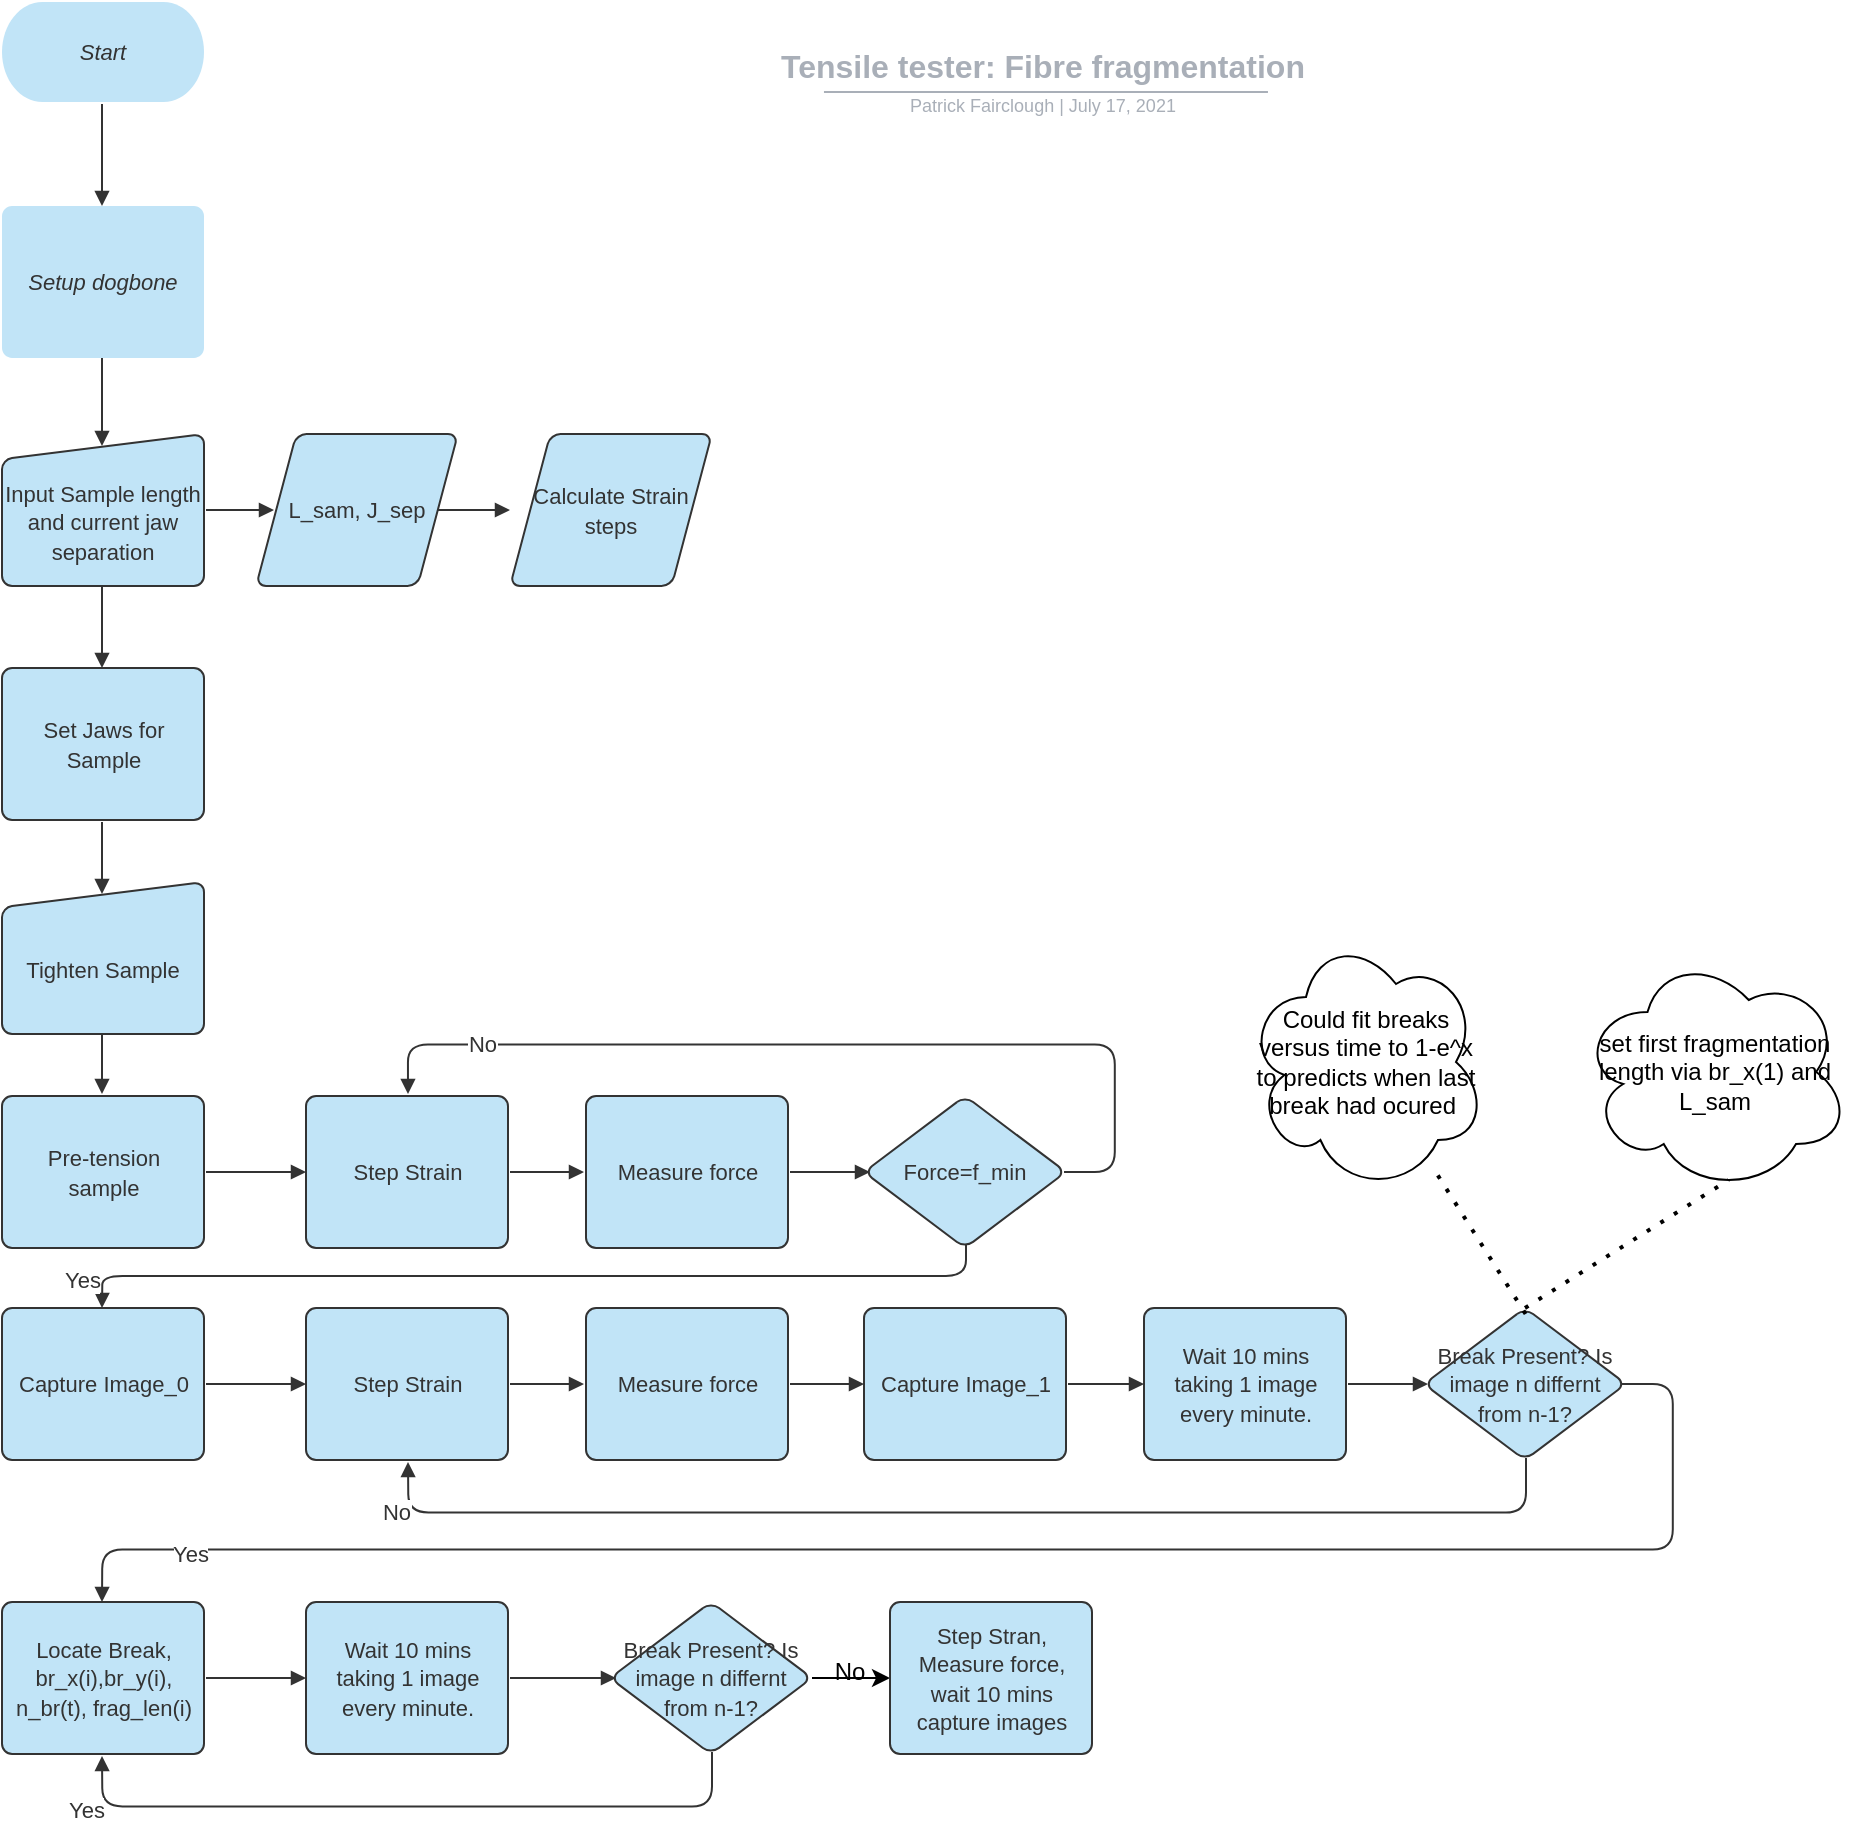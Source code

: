 <mxfile version="14.9.0" type="github">
  <diagram name="Flowchart" id="Flowchart">
    <mxGraphModel dx="1221" dy="1857" grid="1" gridSize="10" guides="1" tooltips="1" connect="1" arrows="1" fold="1" page="1" pageScale="1" pageWidth="827" pageHeight="1169" math="0" shadow="0">
      <root>
        <mxCell id="0" />
        <mxCell id="1" parent="0" />
        <mxCell id="2" style="vsdxID=1;fillColor=none;gradientColor=none;strokeOpacity=0;spacingTop=-3;spacingBottom=-3;spacingLeft=-3;spacingRight=-3;labelBackgroundColor=none;rounded=1;strokeColor=none;html=1;whiteSpace=wrap;" parent="1" vertex="1">
          <mxGeometry x="38" y="25" width="101" height="50" as="geometry" />
        </mxCell>
        <mxCell id="3" style="vsdxID=2;fillColor=#c1e4f7;gradientColor=none;strokeOpacity=0;shape=stencil(jZPRjoIwEEW/pq/NdGYVeNy4+gN+AZEqzbJgKir69SLThrbumuWpvXOHOdwMglanujxqgXDqbfetr6bqa0FfAtG0tbamH0+C1oJW+87qg+3ObcX3Yzk6ESZFV9yjnm6E0u625q5ZA0kqW3CBO3+6y3PiwPUcuHZz9um2YefubNmquFgoCUtnV6EfBnQE4F/nBERJWRE8DmWgtMEJi4AAPn+BmDuckGVyiTFGCJqS+cl5Mtgb5smNaYOgMA4qsr9S5rL4iDFnAIyi84DhZ1Ds+G80STB/Zo8vjDGSn58CvA/o3SaNh2lheZVN0/C+h/V0wUeJfw5aPwA=);spacingTop=-3;spacingBottom=-3;spacingLeft=-3;spacingRight=-3;labelBackgroundColor=none;rounded=1;html=1;whiteSpace=wrap;" parent="2" vertex="1">
          <mxGeometry width="101" height="50" as="geometry" />
        </mxCell>
        <mxCell id="4" value="&lt;p style=&quot;align:center;margin-left:0;margin-right:0;margin-top:0px;margin-bottom:0px;text-indent:0;valign:middle;direction:ltr;&quot;&gt;&lt;font style=&quot;font-size:11px;font-family:Arial;color:#333333;direction:ltr;letter-spacing:0px;line-height:100%;opacity:1&quot;&gt;&lt;i&gt;Start&lt;/i&gt;&lt;/font&gt;&lt;/p&gt;" style="text;vsdxID=1;fillColor=none;gradientColor=none;strokeOpacity=0;spacingTop=-3;spacingBottom=-3;spacingLeft=-3;spacingRight=-3;labelBackgroundColor=none;rounded=1;strokeColor=none;html=1;whiteSpace=wrap;verticalAlign=middle;align=center;;html=1;" parent="2" vertex="1">
          <mxGeometry x="3.17" y="2.38" width="95.25" height="44.45" as="geometry" />
        </mxCell>
        <mxCell id="5" style="vsdxID=3;fillColor=none;gradientColor=none;strokeOpacity=0;spacingTop=-3;spacingBottom=-3;spacingLeft=-3;spacingRight=-3;labelBackgroundColor=none;rounded=1;strokeColor=none;html=1;whiteSpace=wrap;" parent="1" vertex="1">
          <mxGeometry x="38" y="127" width="101" height="76" as="geometry" />
        </mxCell>
        <mxCell id="6" style="vsdxID=4;fillColor=#c1e4f7;gradientColor=none;strokeOpacity=0;shape=stencil(fZNRboMwDIZPk9co2GoRjxXrLtAToJKWaAyqlG7Q0zdgUuKM8Rb7/y1/cWKB+b0qblqAune2/dK/puwqgR8CwDSVtqZzJ4FHgfmltfpq20dTUnwrnBPUlNEl1SSjG1Rhzyfz1JRTEpN0RwJVfrc/Y8d+1kkaKNrLfTolPsl7flgyJ9w9h0hhDxSChLnTAMzfI4VexVCdWqmD61abJiDLdgxNbXFlqfSXHDiqZ0uU4mjI0RYd10axwrdUzAwoEbcgl4I3NWcMbxFje84smqE3/EfJh8jcfwmDB4yZe/6iA0RXQC7j6kxW+Lb/nztMH51WwNQ17Umox4vhUrRUeHwB);spacingTop=-3;spacingBottom=-3;spacingLeft=-3;spacingRight=-3;labelBackgroundColor=none;rounded=1;html=1;whiteSpace=wrap;" parent="5" vertex="1">
          <mxGeometry width="101" height="76" as="geometry" />
        </mxCell>
        <mxCell id="7" value="&lt;p style=&quot;align:center;margin-left:0;margin-right:0;margin-top:0px;margin-bottom:0px;text-indent:0;valign:middle;direction:ltr;&quot;&gt;&lt;font style=&quot;font-size:11px;font-family:Arial;color:#333333;direction:ltr;letter-spacing:0px;line-height:100%;opacity:1&quot;&gt;&lt;i&gt;Setup dogbone&lt;/i&gt;&lt;/font&gt;&lt;/p&gt;" style="text;vsdxID=3;fillColor=none;gradientColor=none;strokeOpacity=0;spacingTop=-3;spacingBottom=-3;spacingLeft=-3;spacingRight=-3;labelBackgroundColor=none;rounded=1;strokeColor=none;html=1;whiteSpace=wrap;verticalAlign=middle;align=center;;html=1;" parent="5" vertex="1">
          <mxGeometry x="3.17" y="2.98" width="95.25" height="69.85" as="geometry" />
        </mxCell>
        <mxCell id="101" style="vsdxID=5;edgeStyle=none;startArrow=none;endArrow=block;startSize=5;endSize=5;strokeColor=#333333;spacingTop=-3;spacingBottom=-3;spacingLeft=-3;spacingRight=-3;verticalAlign=middle;html=1;labelBackgroundColor=none;rounded=1;" parent="1" edge="1">
          <mxGeometry relative="1" as="geometry">
            <mxPoint as="offset" />
            <Array as="points" />
            <mxPoint x="88" y="76" as="sourcePoint" />
            <mxPoint x="88" y="127" as="targetPoint" />
          </mxGeometry>
        </mxCell>
        <mxCell id="8" style="vsdxID=6;fillColor=none;gradientColor=none;strokeWidth=102;spacingTop=-3;spacingBottom=-3;spacingLeft=-3;spacingRight=-3;labelBackgroundColor=none;rounded=0;strokeColor=none;html=1;whiteSpace=wrap;" parent="1" vertex="1">
          <mxGeometry x="287" y="44" width="542" height="38" as="geometry" />
        </mxCell>
        <mxCell id="9" style="vsdxID=7;fillColor=none;gradientColor=none;fillOpacity=0;strokeOpacity=0;spacingTop=-3;spacingBottom=-3;spacingLeft=-3;spacingRight=-3;labelBackgroundColor=none;rounded=1;strokeColor=none;html=1;whiteSpace=wrap;" parent="8" vertex="1">
          <mxGeometry width="541" height="26" as="geometry" />
        </mxCell>
        <mxCell id="10" style="vsdxID=8;fillColor=#ffffff;gradientColor=none;fillOpacity=0;strokeOpacity=0;shape=stencil(hZNdcsIgEIBPwyuzsFHDY8fqBTxBxqBhmiYORpv29MUspNBQ+wbLt+zHzzLcXpvqopmE62D7N/1h6qFh+MqkNF2jrRnciOGO4fbUW322/a2raX6pHClhiuiacsSDllDZ48F8aYoBR7FZ0QJlvvf3R8XRr9PSp99B8aKYInuCjzdLtEhxPy152HuUoV4hPSOTlBEDoAoPYAxMBeHF1WxNFwkqxWGdSMIzQYevylQSUkNHKJUqRsfAJYTZu8mrzkl+Y+Dr8h/dOSWEBMfNQnk+lA8JAC7kQnq+Klxgf1lHD5LPyfyCn0cWGZ304YNxfC5MCczeVs71+W91g6kvqGNM21Jbxeu/+8iFqAdx9w0=);spacingTop=-3;spacingBottom=-3;spacingLeft=-3;spacingRight=-3;labelBackgroundColor=none;rounded=1;html=1;whiteSpace=wrap;" parent="9" vertex="1">
          <mxGeometry width="541" height="26" as="geometry" />
        </mxCell>
        <mxCell id="11" value="&lt;p style=&quot;margin-left: 6 ; margin-right: 6 ; margin-top: 2px ; margin-bottom: 0px ; text-indent: 0 ; direction: ltr&quot;&gt;&lt;font style=&quot;font-size: 16px ; font-family: &amp;#34;arial&amp;#34; ; color: #a9afb8 ; direction: ltr ; letter-spacing: 0px ; line-height: 100% ; opacity: 1&quot;&gt;&lt;b&gt;Tensile tester: Fibre fragmentation&lt;/b&gt;&lt;/font&gt;&lt;/p&gt;" style="text;vsdxID=7;fillColor=none;gradientColor=none;fillOpacity=0;strokeOpacity=0;spacingTop=-3;spacingBottom=-3;spacingLeft=-3;spacingRight=-3;labelBackgroundColor=none;rounded=1;strokeColor=none;html=1;whiteSpace=wrap;verticalAlign=middle;align=center;;html=1;" parent="9" vertex="1">
          <mxGeometry x="2.54" y="2.41" width="536.58" height="21.59" as="geometry" />
        </mxCell>
        <mxCell id="12" style="vsdxID=9;fillColor=none;gradientColor=none;shape=stencil(hZDNDsIgDICfpkdJV2Ii5zlfwCcgrgpRYWHMv6eX0R0WL97ar/0KLeh2dHZgIBxzild++j470Hsg8sFx8rlEoDvQ7TkmvqQ4hV7ywZZOwkq4F6eZuwltOh39h4VtFe4Ei3ePj/m9l1Q3qHCx3ssMbBRSRQcxbj6sDGOUMX+MEtTv1UQ2W9d+VylIzqC7Lw==);strokeColor=#a9afb8;spacingTop=-3;spacingBottom=-3;spacingLeft=-3;spacingRight=-3;labelBackgroundColor=none;rounded=1;html=1;whiteSpace=wrap;" parent="8" vertex="1">
          <mxGeometry x="162" y="25" width="222" height="1" as="geometry" />
        </mxCell>
        <mxCell id="13" style="vsdxID=10;fillColor=none;gradientColor=none;fillOpacity=0;strokeOpacity=0;spacingTop=-3;spacingBottom=-3;spacingLeft=-3;spacingRight=-3;labelBackgroundColor=none;rounded=1;strokeColor=none;html=1;whiteSpace=wrap;" parent="8" vertex="1">
          <mxGeometry y="26" width="542" height="11" as="geometry" />
        </mxCell>
        <mxCell id="14" style="vsdxID=11;fillColor=#ffffff;gradientColor=none;fillOpacity=0;strokeOpacity=0;shape=stencil(fZNRcoMgEIZPwyuzsNrEx0ySXqAncCKtTIxmiGlNT1/iyshaok+w+//uB8sK3N/q8mqEhlvvurP5sVVfCzwIrW1bG2d7vxJ4FLj/7Jz5ct29rWh/Lb1SwxgxFXnUU62hdKcP+2soBhLVJqcEOS/d97PiMOUp9aBdpmWWjZF3Ep/ujtSKy6etKiQU8UdmGHSonunJodkPBgyCYHlgLBjLw84TNLaNcAtf8I0hwxqul+dbjgycUAFwwJdHwqUBk3eWgJ4ttM83EteoZ/0U2Cqpcs4dn2wOhU4H2Pi6cKl6hRv1JGlJvIq5zeo/C+98oI3PhFyBqWtKga6/Xb8Yp4TmxzYNDVmcX06VD9FE4vEP);spacingTop=-3;spacingBottom=-3;spacingLeft=-3;spacingRight=-3;labelBackgroundColor=none;rounded=1;html=1;whiteSpace=wrap;" parent="13" vertex="1">
          <mxGeometry width="542" height="11" as="geometry" />
        </mxCell>
        <mxCell id="15" value="&lt;p style=&quot;align:center;margin-left:6;margin-right:6;margin-top:2px;margin-bottom:0px;text-indent:0;valign:middle;direction:ltr;&quot;&gt;&lt;font style=&quot;font-size:9px;font-family:Arial;color:#a9afb8;direction:ltr;letter-spacing:0px;line-height:100%;opacity:1&quot;&gt;Patrick Fairclough  |  July 17, 2021&lt;/font&gt;&lt;/p&gt;" style="text;vsdxID=10;fillColor=none;gradientColor=none;fillOpacity=0;strokeOpacity=0;spacingTop=-3;spacingBottom=-3;spacingLeft=-3;spacingRight=-3;labelBackgroundColor=none;rounded=1;strokeColor=none;html=1;whiteSpace=wrap;verticalAlign=middle;align=center;;html=1;" parent="13" vertex="1">
          <mxGeometry x="2.54" y="1.57" width="537.21" height="6.99" as="geometry" />
        </mxCell>
        <mxCell id="44" style="vsdxID=36;fillColor=none;gradientColor=none;strokeColor=none;spacingTop=-3;spacingBottom=-3;spacingLeft=-3;spacingRight=-3;labelBackgroundColor=none;rounded=1;html=1;whiteSpace=wrap;" parent="1" vertex="1">
          <mxGeometry x="38" y="241" width="101" height="76" as="geometry" />
        </mxCell>
        <mxCell id="45" style="vsdxID=37;fillColor=#c1e4f7;gradientColor=none;shape=stencil(hZPRcoMgEEW/hldmYYOGx06a/EC/wIm0MrWaIaY1/fqSLCrQ1PoE997Fw+oy3J2b6mSYhPPg+nfzZeuhYfjMpLRdY5wd/IrhnuHutXfmzfWXrqb9qfJJCXfF1FQjbmkJlTu+2G9DGnAUpSKDKj/6z9sbx+CTdaWdRC4pfKDw8eIoLdJ42ArNlYboQfJHGc6bjoNrUEQxSyOStOF6E0JBEYqXEQY8eZLWdhG2VhyKBB34FtfIdTmdOdP73kgdPduMXgCk8JiCL34QCl6Uq9hLRYBCjqvUS8F8jZQxvlaOPXFqlbU3BP6iVAljkv5NGH3inHlizLo4XwFTGx/25AHfP/+sX9yng+bGti0NV+zn0+QlmkTc/wA=);strokeColor=#333333;spacingTop=-3;spacingBottom=-3;spacingLeft=-3;spacingRight=-3;labelBackgroundColor=none;rounded=1;html=1;whiteSpace=wrap;" parent="44" vertex="1">
          <mxGeometry width="101" height="76" as="geometry" />
        </mxCell>
        <mxCell id="46" value="&lt;p style=&quot;align:center;margin-left:0;margin-right:0;margin-top:0px;margin-bottom:0px;text-indent:0;valign:middle;direction:ltr;&quot;&gt;&lt;font style=&quot;font-size:11px;font-family:Arial;color:#333333;direction:ltr;letter-spacing:0px;line-height:100%;opacity:1&quot;&gt;Input Sample length and current jaw separation&lt;/font&gt;&lt;/p&gt;" style="text;vsdxID=36;fillColor=none;gradientColor=none;strokeColor=none;spacingTop=-3;spacingBottom=-3;spacingLeft=-3;spacingRight=-3;labelBackgroundColor=none;rounded=1;html=1;whiteSpace=wrap;verticalAlign=middle;align=center;;html=1;" parent="44" vertex="1">
          <mxGeometry x="3.17" y="15.68" width="95.25" height="57.15" as="geometry" />
        </mxCell>
        <mxCell id="47" style="vsdxID=38;fillColor=none;gradientColor=none;strokeColor=none;spacingTop=-3;spacingBottom=-3;spacingLeft=-3;spacingRight=-3;labelBackgroundColor=none;rounded=1;html=1;whiteSpace=wrap;" parent="1" vertex="1">
          <mxGeometry x="165" y="241" width="101" height="76" as="geometry" />
        </mxCell>
        <mxCell id="48" style="vsdxID=39;fillColor=#c1e4f7;gradientColor=none;shape=stencil(hZPdcoMgEIWfhltmYUXlspMmL9AncCKtTK1miGl+nr7EhSlYk3KFe3bh24PLcHPsmoNhEo6TGz/N2bZTx/CVSWmHzjg7+R3DLcPN++jMhxtPQ0vfh8ZnSpgjpqUacc+W0Lj9m70ZigFHUSkSqPJr/L7feAk1NS81yVeKlLygg3aUvz85KhChQvMCdbLqUB50ybWEZImK9IsMuuQyAF1DCEIGhowoYyrPOPDiiXo7JB1oleHDM3Zd8WhGxIWcTvvuipzuYUMBTycW4pqHK9C18O+ScWvkSj9jr4GrMmf37UCd81dJhyEkYOFvtfA3JjyCzQ3Osv9iJq8rlvfH5+ZK6WzlwGlbEfHXLlz1awX7/1/bb+Y5ogmzfU9jmOrLufMhmlnc/gA=);strokeColor=#333333;spacingTop=-3;spacingBottom=-3;spacingLeft=-3;spacingRight=-3;labelBackgroundColor=none;rounded=1;html=1;whiteSpace=wrap;" parent="47" vertex="1">
          <mxGeometry width="101" height="76" as="geometry" />
        </mxCell>
        <mxCell id="49" value="&lt;p style=&quot;align:center;margin-left:0;margin-right:0;margin-top:0px;margin-bottom:0px;text-indent:0;valign:middle;direction:ltr;&quot;&gt;&lt;font style=&quot;font-size:11px;font-family:Arial;color:#333333;direction:ltr;letter-spacing:0px;line-height:100%;opacity:1&quot;&gt;L_sam, J_sep&lt;/font&gt;&lt;/p&gt;" style="text;vsdxID=38;fillColor=none;gradientColor=none;strokeColor=none;spacingTop=-3;spacingBottom=-3;spacingLeft=-3;spacingRight=-3;labelBackgroundColor=none;rounded=1;html=1;whiteSpace=wrap;verticalAlign=middle;align=center;;html=1;" parent="47" vertex="1">
          <mxGeometry x="3.17" y="2.98" width="95.25" height="69.85" as="geometry" />
        </mxCell>
        <mxCell id="102" style="vsdxID=40;edgeStyle=none;startArrow=none;endArrow=block;startSize=5;endSize=5;strokeColor=#333333;spacingTop=-3;spacingBottom=-3;spacingLeft=-3;spacingRight=-3;verticalAlign=middle;html=1;labelBackgroundColor=none;rounded=1;" parent="1" edge="1">
          <mxGeometry relative="1" as="geometry">
            <mxPoint as="offset" />
            <Array as="points" />
            <mxPoint x="88" y="203" as="sourcePoint" />
            <mxPoint x="88" y="247" as="targetPoint" />
          </mxGeometry>
        </mxCell>
        <mxCell id="103" style="vsdxID=41;edgeStyle=none;startArrow=none;endArrow=block;startSize=5;endSize=5;strokeColor=#333333;spacingTop=-3;spacingBottom=-3;spacingLeft=-3;spacingRight=-3;verticalAlign=middle;html=1;labelBackgroundColor=none;rounded=1;" parent="1" edge="1">
          <mxGeometry relative="1" as="geometry">
            <mxPoint as="offset" />
            <Array as="points" />
            <mxPoint x="140" y="279" as="sourcePoint" />
            <mxPoint x="174" y="279" as="targetPoint" />
          </mxGeometry>
        </mxCell>
        <mxCell id="50" style="vsdxID=42;fillColor=none;gradientColor=none;strokeColor=none;spacingTop=-3;spacingBottom=-3;spacingLeft=-3;spacingRight=-3;labelBackgroundColor=none;rounded=1;html=1;whiteSpace=wrap;" parent="1" vertex="1">
          <mxGeometry x="38" y="358" width="101" height="76" as="geometry" />
        </mxCell>
        <mxCell id="51" style="vsdxID=43;fillColor=#c1e4f7;gradientColor=none;shape=stencil(fZNRboMwDIZPk9co2GoRjxXrLtAToJKWaAyqlG7Q0zdgUuKM8Rb7/y1/cWKB+b0qblqAune2/dK/puwqgR8CwDSVtqZzJ4FHgfmltfpq20dTUnwrnBPUlNEl1SSjG1Rhzyfz1JRTEpN0RwJVfrc/Y8d+1kkaKNrLfTolPsl7flgyJ9w9h0hhDxSChLnTAMzfI4VexVCdWqmD61abJiDLdgxNbXFlqfSXHDiqZ0uU4mjI0RYd10axwrdUzAwoEbcgl4I3NWcMbxFje84smqE3/EfJh8jcfwmDB4yZe/6iA0RXQC7j6kxW+Lb/nztMH51WwNQ17Umox4vhUrRUeHwB);strokeColor=#333333;spacingTop=-3;spacingBottom=-3;spacingLeft=-3;spacingRight=-3;labelBackgroundColor=none;rounded=1;html=1;whiteSpace=wrap;" parent="50" vertex="1">
          <mxGeometry width="101" height="76" as="geometry" />
        </mxCell>
        <mxCell id="52" value="&lt;p style=&quot;align:center;margin-left:0;margin-right:0;margin-top:0px;margin-bottom:0px;text-indent:0;valign:middle;direction:ltr;&quot;&gt;&lt;font style=&quot;font-size:11px;font-family:Arial;color:#333333;direction:ltr;letter-spacing:0px;line-height:100%;opacity:1&quot;&gt;Set Jaws for Sample&lt;/font&gt;&lt;/p&gt;" style="text;vsdxID=42;fillColor=none;gradientColor=none;strokeColor=none;spacingTop=-3;spacingBottom=-3;spacingLeft=-3;spacingRight=-3;labelBackgroundColor=none;rounded=1;html=1;whiteSpace=wrap;verticalAlign=middle;align=center;;html=1;" parent="50" vertex="1">
          <mxGeometry x="7.62" y="7.42" width="86.36" height="60.96" as="geometry" />
        </mxCell>
        <mxCell id="104" style="vsdxID=44;edgeStyle=none;startArrow=none;endArrow=block;startSize=5;endSize=5;strokeColor=#333333;spacingTop=-3;spacingBottom=-3;spacingLeft=-3;spacingRight=-3;verticalAlign=middle;html=1;labelBackgroundColor=none;rounded=1;" parent="1" edge="1">
          <mxGeometry relative="1" as="geometry">
            <mxPoint as="offset" />
            <Array as="points" />
            <mxPoint x="88" y="317" as="sourcePoint" />
            <mxPoint x="88" y="358" as="targetPoint" />
          </mxGeometry>
        </mxCell>
        <mxCell id="53" style="vsdxID=45;fillColor=none;gradientColor=none;strokeColor=none;spacingTop=-3;spacingBottom=-3;spacingLeft=-3;spacingRight=-3;labelBackgroundColor=none;rounded=1;html=1;whiteSpace=wrap;" parent="1" vertex="1">
          <mxGeometry x="38" y="465" width="101" height="76" as="geometry" />
        </mxCell>
        <mxCell id="54" style="vsdxID=46;fillColor=#c1e4f7;gradientColor=none;shape=stencil(hZPRcoMgEEW/hldmYYOGx06a/EC/wIm0MrWaIaY1/fqSLCrQ1PoE997Fw+oy3J2b6mSYhPPg+nfzZeuhYfjMpLRdY5wd/IrhnuHutXfmzfWXrqb9qfJJCXfF1FQjbmkJlTu+2G9DGnAUpSKDKj/6z9sbx+CTdaWdRC4pfKDw8eIoLdJ42ArNlYboQfJHGc6bjoNrUEQxSyOStOF6E0JBEYqXEQY8eZLWdhG2VhyKBB34FtfIdTmdOdP73kgdPduMXgCk8JiCL34QCl6Uq9hLRYBCjqvUS8F8jZQxvlaOPXFqlbU3BP6iVAljkv5NGH3inHlizLo4XwFTGx/25AHfP/+sX9yng+bGti0NV+zn0+QlmkTc/wA=);strokeColor=#333333;spacingTop=-3;spacingBottom=-3;spacingLeft=-3;spacingRight=-3;labelBackgroundColor=none;rounded=1;html=1;whiteSpace=wrap;" parent="53" vertex="1">
          <mxGeometry width="101" height="76" as="geometry" />
        </mxCell>
        <mxCell id="55" value="&lt;p style=&quot;align:center;margin-left:0;margin-right:0;margin-top:0px;margin-bottom:0px;text-indent:0;valign:middle;direction:ltr;&quot;&gt;&lt;font style=&quot;font-size:11px;font-family:Arial;color:#333333;direction:ltr;letter-spacing:0px;line-height:100%;opacity:1&quot;&gt;Tighten Sample&lt;/font&gt;&lt;/p&gt;" style="text;vsdxID=45;fillColor=none;gradientColor=none;strokeColor=none;spacingTop=-3;spacingBottom=-3;spacingLeft=-3;spacingRight=-3;labelBackgroundColor=none;rounded=1;html=1;whiteSpace=wrap;verticalAlign=middle;align=center;;html=1;" parent="53" vertex="1">
          <mxGeometry x="3.17" y="15.68" width="95.25" height="57.15" as="geometry" />
        </mxCell>
        <mxCell id="105" style="vsdxID=47;edgeStyle=none;startArrow=none;endArrow=block;startSize=5;endSize=5;strokeColor=#333333;spacingTop=-3;spacingBottom=-3;spacingLeft=-3;spacingRight=-3;verticalAlign=middle;html=1;labelBackgroundColor=none;rounded=1;" parent="1" edge="1">
          <mxGeometry relative="1" as="geometry">
            <mxPoint as="offset" />
            <Array as="points" />
            <mxPoint x="88" y="435" as="sourcePoint" />
            <mxPoint x="88" y="471" as="targetPoint" />
          </mxGeometry>
        </mxCell>
        <mxCell id="56" style="vsdxID=48;fillColor=none;gradientColor=none;strokeColor=none;spacingTop=-3;spacingBottom=-3;spacingLeft=-3;spacingRight=-3;labelBackgroundColor=none;rounded=1;html=1;whiteSpace=wrap;" parent="1" vertex="1">
          <mxGeometry x="38" y="572" width="101" height="76" as="geometry" />
        </mxCell>
        <mxCell id="57" style="vsdxID=49;fillColor=#c1e4f7;gradientColor=none;shape=stencil(fZNRboMwDIZPk9co2GoRjxXrLtAToJKWaAyqlG7Q0zdgUuKM8Rb7/y1/cWKB+b0qblqAune2/dK/puwqgR8CwDSVtqZzJ4FHgfmltfpq20dTUnwrnBPUlNEl1SSjG1Rhzyfz1JRTEpN0RwJVfrc/Y8d+1kkaKNrLfTolPsl7flgyJ9w9h0hhDxSChLnTAMzfI4VexVCdWqmD61abJiDLdgxNbXFlqfSXHDiqZ0uU4mjI0RYd10axwrdUzAwoEbcgl4I3NWcMbxFje84smqE3/EfJh8jcfwmDB4yZe/6iA0RXQC7j6kxW+Lb/nztMH51WwNQ17Umox4vhUrRUeHwB);strokeColor=#333333;spacingTop=-3;spacingBottom=-3;spacingLeft=-3;spacingRight=-3;labelBackgroundColor=none;rounded=1;html=1;whiteSpace=wrap;" parent="56" vertex="1">
          <mxGeometry width="101" height="76" as="geometry" />
        </mxCell>
        <mxCell id="58" value="&lt;p style=&quot;align:center;margin-left:0;margin-right:0;margin-top:0px;margin-bottom:0px;text-indent:0;valign:middle;direction:ltr;&quot;&gt;&lt;font style=&quot;font-size:11px;font-family:Arial;color:#333333;direction:ltr;letter-spacing:0px;line-height:100%;opacity:1&quot;&gt;Pre-tension sample&lt;/font&gt;&lt;/p&gt;" style="text;vsdxID=48;fillColor=none;gradientColor=none;strokeColor=none;spacingTop=-3;spacingBottom=-3;spacingLeft=-3;spacingRight=-3;labelBackgroundColor=none;rounded=1;html=1;whiteSpace=wrap;verticalAlign=middle;align=center;;html=1;" parent="56" vertex="1">
          <mxGeometry x="7.62" y="7.42" width="86.36" height="60.96" as="geometry" />
        </mxCell>
        <mxCell id="106" style="vsdxID=50;edgeStyle=none;startArrow=none;endArrow=block;startSize=5;endSize=5;strokeColor=#333333;spacingTop=-3;spacingBottom=-3;spacingLeft=-3;spacingRight=-3;verticalAlign=middle;html=1;labelBackgroundColor=none;rounded=1;" parent="1" edge="1">
          <mxGeometry relative="1" as="geometry">
            <mxPoint y="-1" as="offset" />
            <Array as="points" />
            <mxPoint x="88" y="541" as="sourcePoint" />
            <mxPoint x="88" y="571" as="targetPoint" />
          </mxGeometry>
        </mxCell>
        <mxCell id="59" style="vsdxID=51;fillColor=none;gradientColor=none;strokeColor=none;spacingTop=-3;spacingBottom=-3;spacingLeft=-3;spacingRight=-3;labelBackgroundColor=none;rounded=1;html=1;whiteSpace=wrap;" parent="1" vertex="1">
          <mxGeometry x="190" y="572" width="101" height="76" as="geometry" />
        </mxCell>
        <mxCell id="60" style="vsdxID=52;fillColor=#c1e4f7;gradientColor=none;shape=stencil(fZNRboMwDIZPk9co2GoRjxXrLtAToJKWaAyqlG7Q0zdgUuKM8Rb7/y1/cWKB+b0qblqAune2/dK/puwqgR8CwDSVtqZzJ4FHgfmltfpq20dTUnwrnBPUlNEl1SSjG1Rhzyfz1JRTEpN0RwJVfrc/Y8d+1kkaKNrLfTolPsl7flgyJ9w9h0hhDxSChLnTAMzfI4VexVCdWqmD61abJiDLdgxNbXFlqfSXHDiqZ0uU4mjI0RYd10axwrdUzAwoEbcgl4I3NWcMbxFje84smqE3/EfJh8jcfwmDB4yZe/6iA0RXQC7j6kxW+Lb/nztMH51WwNQ17Umox4vhUrRUeHwB);strokeColor=#333333;spacingTop=-3;spacingBottom=-3;spacingLeft=-3;spacingRight=-3;labelBackgroundColor=none;rounded=1;html=1;whiteSpace=wrap;" parent="59" vertex="1">
          <mxGeometry width="101" height="76" as="geometry" />
        </mxCell>
        <mxCell id="61" value="&lt;p style=&quot;align:center;margin-left:0;margin-right:0;margin-top:0px;margin-bottom:0px;text-indent:0;valign:middle;direction:ltr;&quot;&gt;&lt;font style=&quot;font-size:11px;font-family:Arial;color:#333333;direction:ltr;letter-spacing:0px;line-height:100%;opacity:1&quot;&gt;Step Strain &lt;/font&gt;&lt;/p&gt;" style="text;vsdxID=51;fillColor=none;gradientColor=none;strokeColor=none;spacingTop=-3;spacingBottom=-3;spacingLeft=-3;spacingRight=-3;labelBackgroundColor=none;rounded=1;html=1;whiteSpace=wrap;verticalAlign=middle;align=center;;html=1;" parent="59" vertex="1">
          <mxGeometry x="7.62" y="7.42" width="86.36" height="60.96" as="geometry" />
        </mxCell>
        <mxCell id="107" style="vsdxID=53;edgeStyle=none;startArrow=none;endArrow=block;startSize=5;endSize=5;strokeColor=#333333;spacingTop=-3;spacingBottom=-3;spacingLeft=-3;spacingRight=-3;verticalAlign=middle;html=1;labelBackgroundColor=none;rounded=1;" parent="1" edge="1">
          <mxGeometry relative="1" as="geometry">
            <mxPoint as="offset" />
            <Array as="points" />
            <mxPoint x="140" y="610" as="sourcePoint" />
            <mxPoint x="190" y="610" as="targetPoint" />
          </mxGeometry>
        </mxCell>
        <mxCell id="62" style="vsdxID=54;fillColor=none;gradientColor=none;strokeColor=none;spacingTop=-3;spacingBottom=-3;spacingLeft=-3;spacingRight=-3;labelBackgroundColor=none;rounded=1;html=1;whiteSpace=wrap;" parent="1" vertex="1">
          <mxGeometry x="292" y="241" width="101" height="76" as="geometry" />
        </mxCell>
        <mxCell id="63" style="vsdxID=55;fillColor=#c1e4f7;gradientColor=none;shape=stencil(hZPdcoMgEIWfhltmYUXlspMmL9AncCKtTK1miGl+nr7EhSlYk3KFe3bh24PLcHPsmoNhEo6TGz/N2bZTx/CVSWmHzjg7+R3DLcPN++jMhxtPQ0vfh8ZnSpgjpqUacc+W0Lj9m70ZigFHUSkSqPJr/L7feAk1NS81yVeKlLygg3aUvz85KhChQvMCdbLqUB50ybWEZImK9IsMuuQyAF1DCEIGhowoYyrPOPDiiXo7JB1oleHDM3Zd8WhGxIWcTvvuipzuYUMBTycW4pqHK9C18O+ScWvkSj9jr4GrMmf37UCd81dJhyEkYOFvtfA3JjyCzQ3Osv9iJq8rlvfH5+ZK6WzlwGlbEfHXLlz1awX7/1/bb+Y5ogmzfU9jmOrLufMhmlnc/gA=);strokeColor=#333333;spacingTop=-3;spacingBottom=-3;spacingLeft=-3;spacingRight=-3;labelBackgroundColor=none;rounded=1;html=1;whiteSpace=wrap;" parent="62" vertex="1">
          <mxGeometry width="101" height="76" as="geometry" />
        </mxCell>
        <mxCell id="64" value="&lt;p style=&quot;align:center;margin-left:0;margin-right:0;margin-top:0px;margin-bottom:0px;text-indent:0;valign:middle;direction:ltr;&quot;&gt;&lt;font style=&quot;font-size:11px;font-family:Arial;color:#333333;direction:ltr;letter-spacing:0px;line-height:100%;opacity:1&quot;&gt;Calculate Strain steps&lt;/font&gt;&lt;/p&gt;" style="text;vsdxID=54;fillColor=none;gradientColor=none;strokeColor=none;spacingTop=-3;spacingBottom=-3;spacingLeft=-3;spacingRight=-3;labelBackgroundColor=none;rounded=1;html=1;whiteSpace=wrap;verticalAlign=middle;align=center;;html=1;" parent="62" vertex="1">
          <mxGeometry x="3.17" y="2.98" width="95.25" height="69.85" as="geometry" />
        </mxCell>
        <mxCell id="108" style="vsdxID=56;edgeStyle=none;startArrow=none;endArrow=block;startSize=5;endSize=5;strokeColor=#333333;spacingTop=-3;spacingBottom=-3;spacingLeft=-3;spacingRight=-3;verticalAlign=middle;html=1;labelBackgroundColor=none;rounded=1;" parent="1" edge="1">
          <mxGeometry relative="1" as="geometry">
            <mxPoint x="-6" as="offset" />
            <Array as="points" />
            <mxPoint x="256" y="279" as="sourcePoint" />
            <mxPoint x="292" y="279" as="targetPoint" />
          </mxGeometry>
        </mxCell>
        <mxCell id="65" style="vsdxID=57;fillColor=none;gradientColor=none;strokeColor=none;spacingTop=-3;spacingBottom=-3;spacingLeft=-3;spacingRight=-3;labelBackgroundColor=none;rounded=1;html=1;whiteSpace=wrap;" parent="1" vertex="1">
          <mxGeometry x="330" y="572" width="101" height="76" as="geometry" />
        </mxCell>
        <mxCell id="66" style="vsdxID=58;fillColor=#c1e4f7;gradientColor=none;shape=stencil(fZNRboMwDIZPk9co2GoRjxXrLtAToJKWaAyqlG7Q0zdgUuKM8Rb7/y1/cWKB+b0qblqAune2/dK/puwqgR8CwDSVtqZzJ4FHgfmltfpq20dTUnwrnBPUlNEl1SSjG1Rhzyfz1JRTEpN0RwJVfrc/Y8d+1kkaKNrLfTolPsl7flgyJ9w9h0hhDxSChLnTAMzfI4VexVCdWqmD61abJiDLdgxNbXFlqfSXHDiqZ0uU4mjI0RYd10axwrdUzAwoEbcgl4I3NWcMbxFje84smqE3/EfJh8jcfwmDB4yZe/6iA0RXQC7j6kxW+Lb/nztMH51WwNQ17Umox4vhUrRUeHwB);strokeColor=#333333;spacingTop=-3;spacingBottom=-3;spacingLeft=-3;spacingRight=-3;labelBackgroundColor=none;rounded=1;html=1;whiteSpace=wrap;" parent="65" vertex="1">
          <mxGeometry width="101" height="76" as="geometry" />
        </mxCell>
        <mxCell id="67" value="&lt;p style=&quot;align:center;margin-left:0;margin-right:0;margin-top:0px;margin-bottom:0px;text-indent:0;valign:middle;direction:ltr;&quot;&gt;&lt;font style=&quot;font-size:11px;font-family:Arial;color:#333333;direction:ltr;letter-spacing:0px;line-height:100%;opacity:1&quot;&gt;Measure force&lt;/font&gt;&lt;/p&gt;" style="text;vsdxID=57;fillColor=none;gradientColor=none;strokeColor=none;spacingTop=-3;spacingBottom=-3;spacingLeft=-3;spacingRight=-3;labelBackgroundColor=none;rounded=1;html=1;whiteSpace=wrap;verticalAlign=middle;align=center;;html=1;" parent="65" vertex="1">
          <mxGeometry x="7.62" y="7.42" width="86.36" height="60.96" as="geometry" />
        </mxCell>
        <mxCell id="68" style="vsdxID=59;fillColor=none;gradientColor=none;strokeColor=none;spacingTop=-3;spacingBottom=-3;spacingLeft=-3;spacingRight=-3;labelBackgroundColor=none;rounded=1;html=1;whiteSpace=wrap;" parent="1" vertex="1">
          <mxGeometry x="469" y="572" width="101" height="76" as="geometry" />
        </mxCell>
        <mxCell id="69" style="vsdxID=60;fillColor=#c1e4f7;gradientColor=none;shape=stencil(fZPRdoMgDIafhlsPJNLVy52ue4E9gaeyyZnTHmq3dk8/algFUvUKkj/kS2IE7k5tfTQC5Gl0w6f5sc3YCnwRALZvjbOjPwncC9y9D858uOHcN3Q/1l4JcrKYhmLUTQ2ydoc3+2vIJgtUT5ocFPk1fN8yXshfbsh3Ddfp9krKw9mRVAXntlBVkAeTKv4fvwBZtCq2AeQKTIRBVAYFsrTy2WfubB8xVhnjZg2y4pCeG7ScP5USxxFzETnyHSItYYn5XmESvcAc92wuA7LOlpwzVmE2UOSZH3CmmHp1/pxS8/nz8S+1H1MC5NN9xLvyv/rDtBa0MLbraKtif75G3kQriPs/);strokeColor=#333333;spacingTop=-3;spacingBottom=-3;spacingLeft=-3;spacingRight=-3;labelBackgroundColor=none;rounded=1;html=1;whiteSpace=wrap;" parent="68" vertex="1">
          <mxGeometry width="101" height="76" as="geometry" />
        </mxCell>
        <mxCell id="70" value="&lt;p style=&quot;align:center;margin-left:0;margin-right:0;margin-top:0px;margin-bottom:0px;text-indent:0;valign:middle;direction:ltr;&quot;&gt;&lt;font style=&quot;font-size:11px;font-family:Arial;color:#333333;direction:ltr;letter-spacing:0px;line-height:100%;opacity:1&quot;&gt;Force=f_min&lt;/font&gt;&lt;/p&gt;" style="text;vsdxID=59;fillColor=none;gradientColor=none;strokeColor=none;spacingTop=-3;spacingBottom=-3;spacingLeft=-3;spacingRight=-3;labelBackgroundColor=none;rounded=1;html=1;whiteSpace=wrap;verticalAlign=middle;align=center;;html=1;" parent="68" vertex="1">
          <mxGeometry x="3.17" y="2.98" width="95.25" height="69.85" as="geometry" />
        </mxCell>
        <mxCell id="109" style="vsdxID=61;edgeStyle=none;startArrow=none;endArrow=block;startSize=5;endSize=5;strokeColor=#333333;spacingTop=-3;spacingBottom=-3;spacingLeft=-3;spacingRight=-3;verticalAlign=middle;html=1;labelBackgroundColor=none;rounded=1;" parent="1" edge="1">
          <mxGeometry relative="1" as="geometry">
            <mxPoint x="-1" as="offset" />
            <Array as="points" />
            <mxPoint x="292" y="610" as="sourcePoint" />
            <mxPoint x="329" y="610" as="targetPoint" />
          </mxGeometry>
        </mxCell>
        <mxCell id="110" style="vsdxID=62;edgeStyle=none;startArrow=none;endArrow=block;startSize=5;endSize=5;strokeColor=#333333;spacingTop=-3;spacingBottom=-3;spacingLeft=-3;spacingRight=-3;verticalAlign=middle;html=1;labelBackgroundColor=none;rounded=1;" parent="1" edge="1">
          <mxGeometry relative="1" as="geometry">
            <mxPoint x="-1" as="offset" />
            <Array as="points" />
            <mxPoint x="432" y="610" as="sourcePoint" />
            <mxPoint x="472" y="610" as="targetPoint" />
          </mxGeometry>
        </mxCell>
        <mxCell id="111" value="&lt;p style=&quot;align:center;margin-left:0;margin-right:0;margin-top:0px;margin-bottom:0px;text-indent:0;valign:middle;direction:ltr;&quot;&gt;&lt;font style=&quot;font-size:11px;font-family:Arial;color:#333333;direction:ltr;letter-spacing:0px;line-height:100%;opacity:1&quot;&gt;No&lt;/font&gt;&lt;/p&gt;" style="vsdxID=63;edgeStyle=none;startArrow=none;endArrow=block;startSize=5;endSize=5;strokeColor=#333333;spacingTop=-3;spacingBottom=-3;spacingLeft=-3;spacingRight=-3;verticalAlign=middle;html=1;labelBackgroundColor=#ffffff;rounded=1;align=center;" parent="1" edge="1">
          <mxGeometry relative="1" as="geometry">
            <mxPoint x="-172" as="offset" />
            <Array as="points">
              <mxPoint x="594.4" y="610" />
              <mxPoint x="594.4" y="546.19" />
              <mxPoint x="240.96" y="546.19" />
            </Array>
            <mxPoint x="569" y="610" as="sourcePoint" />
            <mxPoint x="241" y="571" as="targetPoint" />
          </mxGeometry>
        </mxCell>
        <mxCell id="71" style="vsdxID=64;fillColor=none;gradientColor=none;strokeColor=none;spacingTop=-3;spacingBottom=-3;spacingLeft=-3;spacingRight=-3;labelBackgroundColor=none;rounded=1;html=1;whiteSpace=wrap;" parent="1" vertex="1">
          <mxGeometry x="38" y="678" width="101" height="76" as="geometry" />
        </mxCell>
        <mxCell id="72" style="vsdxID=65;fillColor=#c1e4f7;gradientColor=none;shape=stencil(fZNRboMwDIZPk9co2GoRjxXrLtAToJKWaAyqlG7Q0zdgUuKM8Rb7/y1/cWKB+b0qblqAune2/dK/puwqgR8CwDSVtqZzJ4FHgfmltfpq20dTUnwrnBPUlNEl1SSjG1Rhzyfz1JRTEpN0RwJVfrc/Y8d+1kkaKNrLfTolPsl7flgyJ9w9h0hhDxSChLnTAMzfI4VexVCdWqmD61abJiDLdgxNbXFlqfSXHDiqZ0uU4mjI0RYd10axwrdUzAwoEbcgl4I3NWcMbxFje84smqE3/EfJh8jcfwmDB4yZe/6iA0RXQC7j6kxW+Lb/nztMH51WwNQ17Umox4vhUrRUeHwB);strokeColor=#333333;spacingTop=-3;spacingBottom=-3;spacingLeft=-3;spacingRight=-3;labelBackgroundColor=none;rounded=1;html=1;whiteSpace=wrap;" parent="71" vertex="1">
          <mxGeometry width="101" height="76" as="geometry" />
        </mxCell>
        <mxCell id="73" value="&lt;p style=&quot;align:center;margin-left:0;margin-right:0;margin-top:0px;margin-bottom:0px;text-indent:0;valign:middle;direction:ltr;&quot;&gt;&lt;font style=&quot;font-size:11px;font-family:Arial;color:#333333;direction:ltr;letter-spacing:0px;line-height:100%;opacity:1&quot;&gt;Capture Image_0&lt;/font&gt;&lt;/p&gt;" style="text;vsdxID=64;fillColor=none;gradientColor=none;strokeColor=none;spacingTop=-3;spacingBottom=-3;spacingLeft=-3;spacingRight=-3;labelBackgroundColor=none;rounded=1;html=1;whiteSpace=wrap;verticalAlign=middle;align=center;;html=1;" parent="71" vertex="1">
          <mxGeometry x="7.62" y="7.42" width="86.36" height="60.96" as="geometry" />
        </mxCell>
        <mxCell id="112" value="&lt;p style=&quot;align:center;margin-left:0;margin-right:0;margin-top:0px;margin-bottom:0px;text-indent:0;valign:middle;direction:ltr;&quot;&gt;&lt;font style=&quot;font-size:11px;font-family:Arial;color:#333333;direction:ltr;letter-spacing:0px;line-height:100%;opacity:1&quot;&gt;Yes&lt;/font&gt;&lt;/p&gt;" style="vsdxID=66;edgeStyle=none;startArrow=none;endArrow=block;startSize=5;endSize=5;strokeColor=#333333;spacingTop=-3;spacingBottom=-3;spacingLeft=-3;spacingRight=-3;verticalAlign=middle;html=1;labelBackgroundColor=#ffffff;rounded=1;align=center;" parent="1" edge="1">
          <mxGeometry relative="1" as="geometry">
            <mxPoint x="-226" y="2" as="offset" />
            <Array as="points">
              <mxPoint x="520" y="661.94" />
              <mxPoint x="88.2" y="661.94" />
            </Array>
            <mxPoint x="520" y="646" as="sourcePoint" />
            <mxPoint x="88" y="678" as="targetPoint" />
          </mxGeometry>
        </mxCell>
        <mxCell id="74" style="vsdxID=67;fillColor=none;gradientColor=none;strokeColor=none;spacingTop=-3;spacingBottom=-3;spacingLeft=-3;spacingRight=-3;labelBackgroundColor=none;rounded=1;html=1;whiteSpace=wrap;" parent="1" vertex="1">
          <mxGeometry x="190" y="678" width="101" height="76" as="geometry" />
        </mxCell>
        <mxCell id="75" style="vsdxID=68;fillColor=#c1e4f7;gradientColor=none;shape=stencil(fZNRboMwDIZPk9co2GoRjxXrLtAToJKWaAyqlG7Q0zdgUuKM8Rb7/y1/cWKB+b0qblqAune2/dK/puwqgR8CwDSVtqZzJ4FHgfmltfpq20dTUnwrnBPUlNEl1SSjG1Rhzyfz1JRTEpN0RwJVfrc/Y8d+1kkaKNrLfTolPsl7flgyJ9w9h0hhDxSChLnTAMzfI4VexVCdWqmD61abJiDLdgxNbXFlqfSXHDiqZ0uU4mjI0RYd10axwrdUzAwoEbcgl4I3NWcMbxFje84smqE3/EfJh8jcfwmDB4yZe/6iA0RXQC7j6kxW+Lb/nztMH51WwNQ17Umox4vhUrRUeHwB);strokeColor=#333333;spacingTop=-3;spacingBottom=-3;spacingLeft=-3;spacingRight=-3;labelBackgroundColor=none;rounded=1;html=1;whiteSpace=wrap;" parent="74" vertex="1">
          <mxGeometry width="101" height="76" as="geometry" />
        </mxCell>
        <mxCell id="76" value="&lt;p style=&quot;align:center;margin-left:0;margin-right:0;margin-top:0px;margin-bottom:0px;text-indent:0;valign:middle;direction:ltr;&quot;&gt;&lt;font style=&quot;font-size:11px;font-family:Arial;color:#333333;direction:ltr;letter-spacing:0px;line-height:100%;opacity:1&quot;&gt;Step Strain &lt;/font&gt;&lt;/p&gt;" style="text;vsdxID=67;fillColor=none;gradientColor=none;strokeColor=none;spacingTop=-3;spacingBottom=-3;spacingLeft=-3;spacingRight=-3;labelBackgroundColor=none;rounded=1;html=1;whiteSpace=wrap;verticalAlign=middle;align=center;;html=1;" parent="74" vertex="1">
          <mxGeometry x="7.62" y="7.42" width="86.36" height="60.96" as="geometry" />
        </mxCell>
        <mxCell id="77" style="vsdxID=69;fillColor=none;gradientColor=none;strokeColor=none;spacingTop=-3;spacingBottom=-3;spacingLeft=-3;spacingRight=-3;labelBackgroundColor=none;rounded=1;html=1;whiteSpace=wrap;" parent="1" vertex="1">
          <mxGeometry x="330" y="678" width="101" height="76" as="geometry" />
        </mxCell>
        <mxCell id="78" style="vsdxID=70;fillColor=#c1e4f7;gradientColor=none;shape=stencil(fZNRboMwDIZPk9co2GoRjxXrLtAToJKWaAyqlG7Q0zdgUuKM8Rb7/y1/cWKB+b0qblqAune2/dK/puwqgR8CwDSVtqZzJ4FHgfmltfpq20dTUnwrnBPUlNEl1SSjG1Rhzyfz1JRTEpN0RwJVfrc/Y8d+1kkaKNrLfTolPsl7flgyJ9w9h0hhDxSChLnTAMzfI4VexVCdWqmD61abJiDLdgxNbXFlqfSXHDiqZ0uU4mjI0RYd10axwrdUzAwoEbcgl4I3NWcMbxFje84smqE3/EfJh8jcfwmDB4yZe/6iA0RXQC7j6kxW+Lb/nztMH51WwNQ17Umox4vhUrRUeHwB);strokeColor=#333333;spacingTop=-3;spacingBottom=-3;spacingLeft=-3;spacingRight=-3;labelBackgroundColor=none;rounded=1;html=1;whiteSpace=wrap;" parent="77" vertex="1">
          <mxGeometry width="101" height="76" as="geometry" />
        </mxCell>
        <mxCell id="79" value="&lt;p style=&quot;align:center;margin-left:0;margin-right:0;margin-top:0px;margin-bottom:0px;text-indent:0;valign:middle;direction:ltr;&quot;&gt;&lt;font style=&quot;font-size:11px;font-family:Arial;color:#333333;direction:ltr;letter-spacing:0px;line-height:100%;opacity:1&quot;&gt;Measure force&lt;/font&gt;&lt;/p&gt;" style="text;vsdxID=69;fillColor=none;gradientColor=none;strokeColor=none;spacingTop=-3;spacingBottom=-3;spacingLeft=-3;spacingRight=-3;labelBackgroundColor=none;rounded=1;html=1;whiteSpace=wrap;verticalAlign=middle;align=center;;html=1;" parent="77" vertex="1">
          <mxGeometry x="7.62" y="7.42" width="86.36" height="60.96" as="geometry" />
        </mxCell>
        <mxCell id="113" style="vsdxID=71;edgeStyle=none;startArrow=none;endArrow=block;startSize=5;endSize=5;strokeColor=#333333;spacingTop=-3;spacingBottom=-3;spacingLeft=-3;spacingRight=-3;verticalAlign=middle;html=1;labelBackgroundColor=none;rounded=1;" parent="1" edge="1">
          <mxGeometry relative="1" as="geometry">
            <mxPoint as="offset" />
            <Array as="points" />
            <mxPoint x="140" y="716" as="sourcePoint" />
            <mxPoint x="190" y="716" as="targetPoint" />
          </mxGeometry>
        </mxCell>
        <mxCell id="114" style="vsdxID=72;edgeStyle=none;startArrow=none;endArrow=block;startSize=5;endSize=5;strokeColor=#333333;spacingTop=-3;spacingBottom=-3;spacingLeft=-3;spacingRight=-3;verticalAlign=middle;html=1;labelBackgroundColor=none;rounded=1;" parent="1" edge="1">
          <mxGeometry relative="1" as="geometry">
            <mxPoint x="-1" as="offset" />
            <Array as="points" />
            <mxPoint x="292" y="716" as="sourcePoint" />
            <mxPoint x="329" y="716" as="targetPoint" />
          </mxGeometry>
        </mxCell>
        <mxCell id="80" style="vsdxID=73;fillColor=none;gradientColor=none;strokeColor=none;spacingTop=-3;spacingBottom=-3;spacingLeft=-3;spacingRight=-3;labelBackgroundColor=none;rounded=1;html=1;whiteSpace=wrap;" parent="1" vertex="1">
          <mxGeometry x="469" y="678" width="101" height="76" as="geometry" />
        </mxCell>
        <mxCell id="81" style="vsdxID=74;fillColor=#c1e4f7;gradientColor=none;shape=stencil(fZNRboMwDIZPk9co2GoRjxXrLtAToJKWaAyqlG7Q0zdgUuKM8Rb7/y1/cWKB+b0qblqAune2/dK/puwqgR8CwDSVtqZzJ4FHgfmltfpq20dTUnwrnBPUlNEl1SSjG1Rhzyfz1JRTEpN0RwJVfrc/Y8d+1kkaKNrLfTolPsl7flgyJ9w9h0hhDxSChLnTAMzfI4VexVCdWqmD61abJiDLdgxNbXFlqfSXHDiqZ0uU4mjI0RYd10axwrdUzAwoEbcgl4I3NWcMbxFje84smqE3/EfJh8jcfwmDB4yZe/6iA0RXQC7j6kxW+Lb/nztMH51WwNQ17Umox4vhUrRUeHwB);strokeColor=#333333;spacingTop=-3;spacingBottom=-3;spacingLeft=-3;spacingRight=-3;labelBackgroundColor=none;rounded=1;html=1;whiteSpace=wrap;" parent="80" vertex="1">
          <mxGeometry width="101" height="76" as="geometry" />
        </mxCell>
        <mxCell id="82" value="&lt;p style=&quot;align:center;margin-left:0;margin-right:0;margin-top:0px;margin-bottom:0px;text-indent:0;valign:middle;direction:ltr;&quot;&gt;&lt;font style=&quot;font-size:11px;font-family:Arial;color:#333333;direction:ltr;letter-spacing:0px;line-height:100%;opacity:1&quot;&gt;Capture Image_1&lt;/font&gt;&lt;/p&gt;" style="text;vsdxID=73;fillColor=none;gradientColor=none;strokeColor=none;spacingTop=-3;spacingBottom=-3;spacingLeft=-3;spacingRight=-3;labelBackgroundColor=none;rounded=1;html=1;whiteSpace=wrap;verticalAlign=middle;align=center;;html=1;" parent="80" vertex="1">
          <mxGeometry x="7.62" y="7.42" width="86.36" height="60.96" as="geometry" />
        </mxCell>
        <mxCell id="115" style="vsdxID=75;edgeStyle=none;startArrow=none;endArrow=block;startSize=5;endSize=5;strokeColor=#333333;spacingTop=-3;spacingBottom=-3;spacingLeft=-3;spacingRight=-3;verticalAlign=middle;html=1;labelBackgroundColor=none;rounded=1;" parent="1" edge="1">
          <mxGeometry relative="1" as="geometry">
            <mxPoint x="-1" as="offset" />
            <Array as="points" />
            <mxPoint x="432" y="716" as="sourcePoint" />
            <mxPoint x="469" y="716" as="targetPoint" />
          </mxGeometry>
        </mxCell>
        <mxCell id="83" style="vsdxID=76;fillColor=none;gradientColor=none;strokeColor=none;spacingTop=-3;spacingBottom=-3;spacingLeft=-3;spacingRight=-3;labelBackgroundColor=none;rounded=1;html=1;whiteSpace=wrap;" parent="1" vertex="1">
          <mxGeometry x="749" y="678" width="101" height="76" as="geometry" />
        </mxCell>
        <mxCell id="84" style="vsdxID=77;fillColor=#c1e4f7;gradientColor=none;shape=stencil(fZPRdoMgDIafhlsPJNLVy52ue4E9gaeyyZnTHmq3dk8/algFUvUKkj/kS2IE7k5tfTQC5Gl0w6f5sc3YCnwRALZvjbOjPwncC9y9D858uOHcN3Q/1l4JcrKYhmLUTQ2ydoc3+2vIJgtUT5ocFPk1fN8yXshfbsh3Ddfp9krKw9mRVAXntlBVkAeTKv4fvwBZtCq2AeQKTIRBVAYFsrTy2WfubB8xVhnjZg2y4pCeG7ScP5USxxFzETnyHSItYYn5XmESvcAc92wuA7LOlpwzVmE2UOSZH3CmmHp1/pxS8/nz8S+1H1MC5NN9xLvyv/rDtBa0MLbraKtif75G3kQriPs/);strokeColor=#333333;spacingTop=-3;spacingBottom=-3;spacingLeft=-3;spacingRight=-3;labelBackgroundColor=none;rounded=1;html=1;whiteSpace=wrap;" parent="83" vertex="1">
          <mxGeometry width="101" height="76" as="geometry" />
        </mxCell>
        <mxCell id="85" value="&lt;p style=&quot;align:center;margin-left:0;margin-right:0;margin-top:0px;margin-bottom:0px;text-indent:0;valign:middle;direction:ltr;&quot;&gt;&lt;font style=&quot;font-size:11px;font-family:Arial;color:#333333;direction:ltr;letter-spacing:0px;line-height:100%;opacity:1&quot;&gt;Break Present? Is image n differnt from n-1?&lt;/font&gt;&lt;/p&gt;" style="text;vsdxID=76;fillColor=none;gradientColor=none;strokeColor=none;spacingTop=-3;spacingBottom=-3;spacingLeft=-3;spacingRight=-3;labelBackgroundColor=none;rounded=1;html=1;whiteSpace=wrap;verticalAlign=middle;align=center;;html=1;" parent="83" vertex="1">
          <mxGeometry x="3.17" y="2.98" width="95.25" height="69.85" as="geometry" />
        </mxCell>
        <mxCell id="86" style="vsdxID=78;fillColor=none;gradientColor=none;strokeColor=none;spacingTop=-3;spacingBottom=-3;spacingLeft=-3;spacingRight=-3;labelBackgroundColor=none;rounded=1;html=1;whiteSpace=wrap;" parent="1" vertex="1">
          <mxGeometry x="609" y="678" width="101" height="76" as="geometry" />
        </mxCell>
        <mxCell id="87" style="vsdxID=79;fillColor=#c1e4f7;gradientColor=none;shape=stencil(fZNRboMwDIZPk9co2GoRjxXrLtAToJKWaAyqlG7Q0zdgUuKM8Rb7/y1/cWKB+b0qblqAune2/dK/puwqgR8CwDSVtqZzJ4FHgfmltfpq20dTUnwrnBPUlNEl1SSjG1Rhzyfz1JRTEpN0RwJVfrc/Y8d+1kkaKNrLfTolPsl7flgyJ9w9h0hhDxSChLnTAMzfI4VexVCdWqmD61abJiDLdgxNbXFlqfSXHDiqZ0uU4mjI0RYd10axwrdUzAwoEbcgl4I3NWcMbxFje84smqE3/EfJh8jcfwmDB4yZe/6iA0RXQC7j6kxW+Lb/nztMH51WwNQ17Umox4vhUrRUeHwB);strokeColor=#333333;spacingTop=-3;spacingBottom=-3;spacingLeft=-3;spacingRight=-3;labelBackgroundColor=none;rounded=1;html=1;whiteSpace=wrap;" parent="86" vertex="1">
          <mxGeometry width="101" height="76" as="geometry" />
        </mxCell>
        <mxCell id="88" value="&lt;p style=&quot;align:center;margin-left:0;margin-right:0;margin-top:0px;margin-bottom:0px;text-indent:0;valign:middle;direction:ltr;&quot;&gt;&lt;font style=&quot;font-size:11px;font-family:Arial;color:#333333;direction:ltr;letter-spacing:0px;line-height:100%;opacity:1&quot;&gt;Wait 10 mins taking 1 image every minute.&lt;/font&gt;&lt;/p&gt;" style="text;vsdxID=78;fillColor=none;gradientColor=none;strokeColor=none;spacingTop=-3;spacingBottom=-3;spacingLeft=-3;spacingRight=-3;labelBackgroundColor=none;rounded=1;html=1;whiteSpace=wrap;verticalAlign=middle;align=center;;html=1;" parent="86" vertex="1">
          <mxGeometry x="7.62" y="7.42" width="86.36" height="60.96" as="geometry" />
        </mxCell>
        <mxCell id="116" style="vsdxID=80;edgeStyle=none;startArrow=none;endArrow=block;startSize=5;endSize=5;strokeColor=#333333;spacingTop=-3;spacingBottom=-3;spacingLeft=-3;spacingRight=-3;verticalAlign=middle;html=1;labelBackgroundColor=none;rounded=1;" parent="1" edge="1">
          <mxGeometry relative="1" as="geometry">
            <mxPoint x="-1" as="offset" />
            <Array as="points" />
            <mxPoint x="571" y="716" as="sourcePoint" />
            <mxPoint x="609" y="716" as="targetPoint" />
          </mxGeometry>
        </mxCell>
        <mxCell id="117" style="vsdxID=81;edgeStyle=none;startArrow=none;endArrow=block;startSize=5;endSize=5;strokeColor=#333333;spacingTop=-3;spacingBottom=-3;spacingLeft=-3;spacingRight=-3;verticalAlign=middle;html=1;labelBackgroundColor=none;rounded=1;" parent="1" edge="1">
          <mxGeometry relative="1" as="geometry">
            <mxPoint x="-1" as="offset" />
            <Array as="points" />
            <mxPoint x="711" y="716" as="sourcePoint" />
            <mxPoint x="751" y="716" as="targetPoint" />
          </mxGeometry>
        </mxCell>
        <mxCell id="118" value="&lt;p style=&quot;align:center;margin-left:0;margin-right:0;margin-top:0px;margin-bottom:0px;text-indent:0;valign:middle;direction:ltr;&quot;&gt;&lt;font style=&quot;font-size:11px;font-family:Arial;color:#333333;direction:ltr;letter-spacing:0px;line-height:100%;opacity:1&quot;&gt;No&lt;/font&gt;&lt;/p&gt;" style="vsdxID=82;edgeStyle=none;startArrow=none;endArrow=block;startSize=5;endSize=5;strokeColor=#333333;spacingTop=-3;spacingBottom=-3;spacingLeft=-3;spacingRight=-3;verticalAlign=middle;html=1;labelBackgroundColor=#ffffff;rounded=1;align=center;" parent="1" edge="1">
          <mxGeometry relative="1" as="geometry">
            <mxPoint x="-287" as="offset" />
            <Array as="points">
              <mxPoint x="800" y="780.25" />
              <mxPoint x="241.2" y="780.25" />
            </Array>
            <mxPoint x="800" y="753" as="sourcePoint" />
            <mxPoint x="241" y="755" as="targetPoint" />
          </mxGeometry>
        </mxCell>
        <mxCell id="89" style="vsdxID=83;fillColor=none;gradientColor=none;strokeColor=none;spacingTop=-3;spacingBottom=-3;spacingLeft=-3;spacingRight=-3;labelBackgroundColor=none;rounded=1;html=1;whiteSpace=wrap;" parent="1" vertex="1">
          <mxGeometry x="38" y="825" width="101" height="76" as="geometry" />
        </mxCell>
        <mxCell id="90" style="vsdxID=84;fillColor=#c1e4f7;gradientColor=none;shape=stencil(fZNRboMwDIZPk9co2GoRjxXrLtAToJKWaAyqlG7Q0zdgUuKM8Rb7/y1/cWKB+b0qblqAune2/dK/puwqgR8CwDSVtqZzJ4FHgfmltfpq20dTUnwrnBPUlNEl1SSjG1Rhzyfz1JRTEpN0RwJVfrc/Y8d+1kkaKNrLfTolPsl7flgyJ9w9h0hhDxSChLnTAMzfI4VexVCdWqmD61abJiDLdgxNbXFlqfSXHDiqZ0uU4mjI0RYd10axwrdUzAwoEbcgl4I3NWcMbxFje84smqE3/EfJh8jcfwmDB4yZe/6iA0RXQC7j6kxW+Lb/nztMH51WwNQ17Umox4vhUrRUeHwB);strokeColor=#333333;spacingTop=-3;spacingBottom=-3;spacingLeft=-3;spacingRight=-3;labelBackgroundColor=none;rounded=1;html=1;whiteSpace=wrap;" parent="89" vertex="1">
          <mxGeometry width="101" height="76" as="geometry" />
        </mxCell>
        <mxCell id="91" value="&lt;p style=&quot;margin-left: 0 ; margin-right: 0 ; margin-top: 0px ; margin-bottom: 0px ; text-indent: 0 ; direction: ltr&quot;&gt;&lt;font style=&quot;font-size: 11px ; font-family: &amp;#34;arial&amp;#34; ; color: #333333 ; direction: ltr ; letter-spacing: 0px ; line-height: 100% ; opacity: 1&quot;&gt;Locate Break, br_x(i),br_y(i),&lt;/font&gt;&lt;/p&gt;&lt;p style=&quot;margin-left: 0 ; margin-right: 0 ; margin-top: 0px ; margin-bottom: 0px ; text-indent: 0 ; direction: ltr&quot;&gt;&lt;font style=&quot;font-size: 11px ; font-family: &amp;#34;arial&amp;#34; ; color: #333333 ; direction: ltr ; letter-spacing: 0px ; line-height: 100% ; opacity: 1&quot;&gt;n_br(t), frag_len(i)&lt;/font&gt;&lt;/p&gt;" style="text;vsdxID=83;fillColor=none;gradientColor=none;strokeColor=none;spacingTop=-3;spacingBottom=-3;spacingLeft=-3;spacingRight=-3;labelBackgroundColor=none;rounded=1;html=1;whiteSpace=wrap;verticalAlign=middle;align=center;;html=1;" parent="89" vertex="1">
          <mxGeometry x="7.62" y="7.42" width="86.36" height="60.96" as="geometry" />
        </mxCell>
        <mxCell id="119" value="&lt;p style=&quot;align:center;margin-left:0;margin-right:0;margin-top:0px;margin-bottom:0px;text-indent:0;valign:middle;direction:ltr;&quot;&gt;&lt;font style=&quot;font-size:11px;font-family:Arial;color:#333333;direction:ltr;letter-spacing:0px;line-height:100%;opacity:1&quot;&gt;Yes&lt;/font&gt;&lt;/p&gt;" style="vsdxID=85;edgeStyle=none;startArrow=none;endArrow=block;startSize=5;endSize=5;strokeColor=#333333;spacingTop=-3;spacingBottom=-3;spacingLeft=-3;spacingRight=-3;verticalAlign=middle;html=1;labelBackgroundColor=#ffffff;rounded=1;align=center;" parent="1" edge="1">
          <mxGeometry relative="1" as="geometry">
            <mxPoint x="-390" y="2" as="offset" />
            <Array as="points">
              <mxPoint x="873.4" y="716" />
              <mxPoint x="873.4" y="798.8" />
              <mxPoint x="88.16" y="798.8" />
            </Array>
            <mxPoint x="848" y="716" as="sourcePoint" />
            <mxPoint x="88" y="825" as="targetPoint" />
          </mxGeometry>
        </mxCell>
        <mxCell id="92" style="vsdxID=86;fillColor=none;gradientColor=none;strokeColor=none;spacingTop=-3;spacingBottom=-3;spacingLeft=-3;spacingRight=-3;labelBackgroundColor=none;rounded=1;html=1;whiteSpace=wrap;" parent="1" vertex="1">
          <mxGeometry x="190" y="825" width="101" height="76" as="geometry" />
        </mxCell>
        <mxCell id="93" style="vsdxID=87;fillColor=#c1e4f7;gradientColor=none;shape=stencil(fZNRboMwDIZPk9co2GoRjxXrLtAToJKWaAyqlG7Q0zdgUuKM8Rb7/y1/cWKB+b0qblqAune2/dK/puwqgR8CwDSVtqZzJ4FHgfmltfpq20dTUnwrnBPUlNEl1SSjG1Rhzyfz1JRTEpN0RwJVfrc/Y8d+1kkaKNrLfTolPsl7flgyJ9w9h0hhDxSChLnTAMzfI4VexVCdWqmD61abJiDLdgxNbXFlqfSXHDiqZ0uU4mjI0RYd10axwrdUzAwoEbcgl4I3NWcMbxFje84smqE3/EfJh8jcfwmDB4yZe/6iA0RXQC7j6kxW+Lb/nztMH51WwNQ17Umox4vhUrRUeHwB);strokeColor=#333333;spacingTop=-3;spacingBottom=-3;spacingLeft=-3;spacingRight=-3;labelBackgroundColor=none;rounded=1;html=1;whiteSpace=wrap;" parent="92" vertex="1">
          <mxGeometry width="101" height="76" as="geometry" />
        </mxCell>
        <mxCell id="94" value="&lt;p style=&quot;align:center;margin-left:0;margin-right:0;margin-top:0px;margin-bottom:0px;text-indent:0;valign:middle;direction:ltr;&quot;&gt;&lt;font style=&quot;font-size:11px;font-family:Arial;color:#333333;direction:ltr;letter-spacing:0px;line-height:100%;opacity:1&quot;&gt;Wait 10 mins taking 1 image every minute.&lt;/font&gt;&lt;/p&gt;" style="text;vsdxID=86;fillColor=none;gradientColor=none;strokeColor=none;spacingTop=-3;spacingBottom=-3;spacingLeft=-3;spacingRight=-3;labelBackgroundColor=none;rounded=1;html=1;whiteSpace=wrap;verticalAlign=middle;align=center;;html=1;" parent="92" vertex="1">
          <mxGeometry x="7.62" y="7.42" width="86.36" height="60.96" as="geometry" />
        </mxCell>
        <mxCell id="120" style="vsdxID=88;edgeStyle=none;startArrow=none;endArrow=block;startSize=5;endSize=5;strokeColor=#333333;spacingTop=-3;spacingBottom=-3;spacingLeft=-3;spacingRight=-3;verticalAlign=middle;html=1;labelBackgroundColor=none;rounded=1;" parent="1" edge="1">
          <mxGeometry relative="1" as="geometry">
            <mxPoint as="offset" />
            <Array as="points" />
            <mxPoint x="140" y="863" as="sourcePoint" />
            <mxPoint x="190" y="863" as="targetPoint" />
          </mxGeometry>
        </mxCell>
        <mxCell id="30WMBE_O_WdKiFXIOTOA-123" style="edgeStyle=orthogonalEdgeStyle;rounded=0;orthogonalLoop=1;jettySize=auto;html=1;exitX=1;exitY=0.5;exitDx=0;exitDy=0;entryX=0;entryY=0.5;entryDx=0;entryDy=0;" parent="1" source="95" target="98" edge="1">
          <mxGeometry relative="1" as="geometry" />
        </mxCell>
        <mxCell id="95" style="vsdxID=89;fillColor=none;gradientColor=none;strokeColor=none;spacingTop=-3;spacingBottom=-3;spacingLeft=-3;spacingRight=-3;labelBackgroundColor=none;rounded=1;html=1;whiteSpace=wrap;" parent="1" vertex="1">
          <mxGeometry x="342" y="825" width="101" height="76" as="geometry" />
        </mxCell>
        <mxCell id="96" style="vsdxID=90;fillColor=#c1e4f7;gradientColor=none;shape=stencil(fZPRdoMgDIafhlsPJNLVy52ue4E9gaeyyZnTHmq3dk8/algFUvUKkj/kS2IE7k5tfTQC5Gl0w6f5sc3YCnwRALZvjbOjPwncC9y9D858uOHcN3Q/1l4JcrKYhmLUTQ2ydoc3+2vIJgtUT5ocFPk1fN8yXshfbsh3Ddfp9krKw9mRVAXntlBVkAeTKv4fvwBZtCq2AeQKTIRBVAYFsrTy2WfubB8xVhnjZg2y4pCeG7ScP5USxxFzETnyHSItYYn5XmESvcAc92wuA7LOlpwzVmE2UOSZH3CmmHp1/pxS8/nz8S+1H1MC5NN9xLvyv/rDtBa0MLbraKtif75G3kQriPs/);strokeColor=#333333;spacingTop=-3;spacingBottom=-3;spacingLeft=-3;spacingRight=-3;labelBackgroundColor=none;rounded=1;html=1;whiteSpace=wrap;" parent="95" vertex="1">
          <mxGeometry width="101" height="76" as="geometry" />
        </mxCell>
        <mxCell id="97" value="&lt;p style=&quot;align:center;margin-left:0;margin-right:0;margin-top:0px;margin-bottom:0px;text-indent:0;valign:middle;direction:ltr;&quot;&gt;&lt;font style=&quot;font-size:11px;font-family:Arial;color:#333333;direction:ltr;letter-spacing:0px;line-height:100%;opacity:1&quot;&gt;Break Present? Is image n differnt from n-1?&lt;/font&gt;&lt;/p&gt;" style="text;vsdxID=89;fillColor=none;gradientColor=none;strokeColor=none;spacingTop=-3;spacingBottom=-3;spacingLeft=-3;spacingRight=-3;labelBackgroundColor=none;rounded=1;html=1;whiteSpace=wrap;verticalAlign=middle;align=center;;html=1;" parent="95" vertex="1">
          <mxGeometry x="3.17" y="2.98" width="95.25" height="69.85" as="geometry" />
        </mxCell>
        <mxCell id="121" style="vsdxID=91;edgeStyle=none;startArrow=none;endArrow=block;startSize=5;endSize=5;strokeColor=#333333;spacingTop=-3;spacingBottom=-3;spacingLeft=-3;spacingRight=-3;verticalAlign=middle;html=1;labelBackgroundColor=none;rounded=1;" parent="1" edge="1">
          <mxGeometry relative="1" as="geometry">
            <mxPoint as="offset" />
            <Array as="points" />
            <mxPoint x="292" y="863" as="sourcePoint" />
            <mxPoint x="345" y="863" as="targetPoint" />
          </mxGeometry>
        </mxCell>
        <mxCell id="122" value="&lt;p style=&quot;align:center;margin-left:0;margin-right:0;margin-top:0px;margin-bottom:0px;text-indent:0;valign:middle;direction:ltr;&quot;&gt;&lt;font style=&quot;font-size:11px;font-family:Arial;color:#333333;direction:ltr;letter-spacing:0px;line-height:100%;opacity:1&quot;&gt;Yes&lt;/font&gt;&lt;/p&gt;" style="vsdxID=92;edgeStyle=none;startArrow=none;endArrow=block;startSize=5;endSize=5;strokeColor=#333333;spacingTop=-3;spacingBottom=-3;spacingLeft=-3;spacingRight=-3;verticalAlign=middle;html=1;labelBackgroundColor=#ffffff;rounded=1;align=center;" parent="1" edge="1">
          <mxGeometry relative="1" as="geometry">
            <mxPoint x="-162" y="2" as="offset" />
            <Array as="points">
              <mxPoint x="393" y="927.24" />
              <mxPoint x="88.2" y="927.24" />
            </Array>
            <mxPoint x="393" y="900" as="sourcePoint" />
            <mxPoint x="88" y="902" as="targetPoint" />
          </mxGeometry>
        </mxCell>
        <mxCell id="98" style="vsdxID=93;fillColor=none;gradientColor=none;strokeColor=none;spacingTop=-3;spacingBottom=-3;spacingLeft=-3;spacingRight=-3;labelBackgroundColor=none;rounded=1;html=1;whiteSpace=wrap;" parent="1" vertex="1">
          <mxGeometry x="482" y="825" width="101" height="76" as="geometry" />
        </mxCell>
        <mxCell id="99" style="vsdxID=94;fillColor=#c1e4f7;gradientColor=none;shape=stencil(fZNRboMwDIZPk9co2GoRjxXrLtAToJKWaAyqlG7Q0zdgUuKM8Rb7/y1/cWKB+b0qblqAune2/dK/puwqgR8CwDSVtqZzJ4FHgfmltfpq20dTUnwrnBPUlNEl1SSjG1Rhzyfz1JRTEpN0RwJVfrc/Y8d+1kkaKNrLfTolPsl7flgyJ9w9h0hhDxSChLnTAMzfI4VexVCdWqmD61abJiDLdgxNbXFlqfSXHDiqZ0uU4mjI0RYd10axwrdUzAwoEbcgl4I3NWcMbxFje84smqE3/EfJh8jcfwmDB4yZe/6iA0RXQC7j6kxW+Lb/nztMH51WwNQ17Umox4vhUrRUeHwB);strokeColor=#333333;spacingTop=-3;spacingBottom=-3;spacingLeft=-3;spacingRight=-3;labelBackgroundColor=none;rounded=1;html=1;whiteSpace=wrap;" parent="98" vertex="1">
          <mxGeometry width="101" height="76" as="geometry" />
        </mxCell>
        <mxCell id="100" value="&lt;p style=&quot;margin-left: 0 ; margin-right: 0 ; margin-top: 0px ; margin-bottom: 0px ; text-indent: 0 ; direction: ltr&quot;&gt;&lt;font style=&quot;font-size: 11px ; font-family: &amp;#34;arial&amp;#34; ; color: #333333 ; direction: ltr ; letter-spacing: 0px ; line-height: 100% ; opacity: 1&quot;&gt;Step Stran, Measure force, wait 10 mins capture images&lt;/font&gt;&lt;/p&gt;" style="text;vsdxID=93;fillColor=none;gradientColor=none;strokeColor=none;spacingTop=-3;spacingBottom=-3;spacingLeft=-3;spacingRight=-3;labelBackgroundColor=none;rounded=1;html=1;whiteSpace=wrap;verticalAlign=middle;align=center;;html=1;" parent="98" vertex="1">
          <mxGeometry x="7.62" y="7.42" width="86.36" height="60.96" as="geometry" />
        </mxCell>
        <mxCell id="30WMBE_O_WdKiFXIOTOA-124" value="Could fit breaks versus time to 1-e^x to predicts when last break had ocured&amp;nbsp;" style="ellipse;shape=cloud;whiteSpace=wrap;html=1;" parent="1" vertex="1">
          <mxGeometry x="660" y="490" width="120" height="130" as="geometry" />
        </mxCell>
        <mxCell id="-JdHgIq8-9u2Xs_iS9q1-123" value="" style="endArrow=none;dashed=1;html=1;dashPattern=1 3;strokeWidth=2;exitX=0.5;exitY=0;exitDx=0;exitDy=0;" edge="1" parent="1" source="85" target="30WMBE_O_WdKiFXIOTOA-124">
          <mxGeometry width="50" height="50" relative="1" as="geometry">
            <mxPoint x="790" y="720" as="sourcePoint" />
            <mxPoint x="840" y="670" as="targetPoint" />
          </mxGeometry>
        </mxCell>
        <mxCell id="-JdHgIq8-9u2Xs_iS9q1-125" value="No" style="text;html=1;strokeColor=none;fillColor=none;align=center;verticalAlign=middle;whiteSpace=wrap;rounded=0;" vertex="1" parent="1">
          <mxGeometry x="442" y="850" width="40" height="20" as="geometry" />
        </mxCell>
        <mxCell id="-JdHgIq8-9u2Xs_iS9q1-127" value="set first fragmentation length via br_x(1) and L_sam" style="ellipse;shape=cloud;whiteSpace=wrap;html=1;" vertex="1" parent="1">
          <mxGeometry x="827" y="500" width="135" height="120" as="geometry" />
        </mxCell>
        <mxCell id="-JdHgIq8-9u2Xs_iS9q1-129" value="" style="endArrow=none;dashed=1;html=1;dashPattern=1 3;strokeWidth=2;exitX=0.5;exitY=0;exitDx=0;exitDy=0;entryX=0.55;entryY=0.95;entryDx=0;entryDy=0;entryPerimeter=0;" edge="1" parent="1" source="83" target="-JdHgIq8-9u2Xs_iS9q1-127">
          <mxGeometry width="50" height="50" relative="1" as="geometry">
            <mxPoint x="870" y="610" as="sourcePoint" />
            <mxPoint x="890" y="590" as="targetPoint" />
          </mxGeometry>
        </mxCell>
      </root>
    </mxGraphModel>
  </diagram>
</mxfile>

